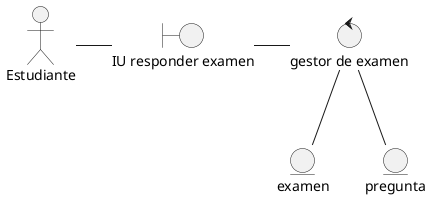 @startuml clase_analisis 

actor Estudiante
boundary "IU responder examen" as responder_examen
control "gestor de examen" as controlador 
entity examen
entity pregunta

Estudiante -r- responder_examen
responder_examen -r- controlador
controlador -- examen
controlador -- pregunta

@enduml